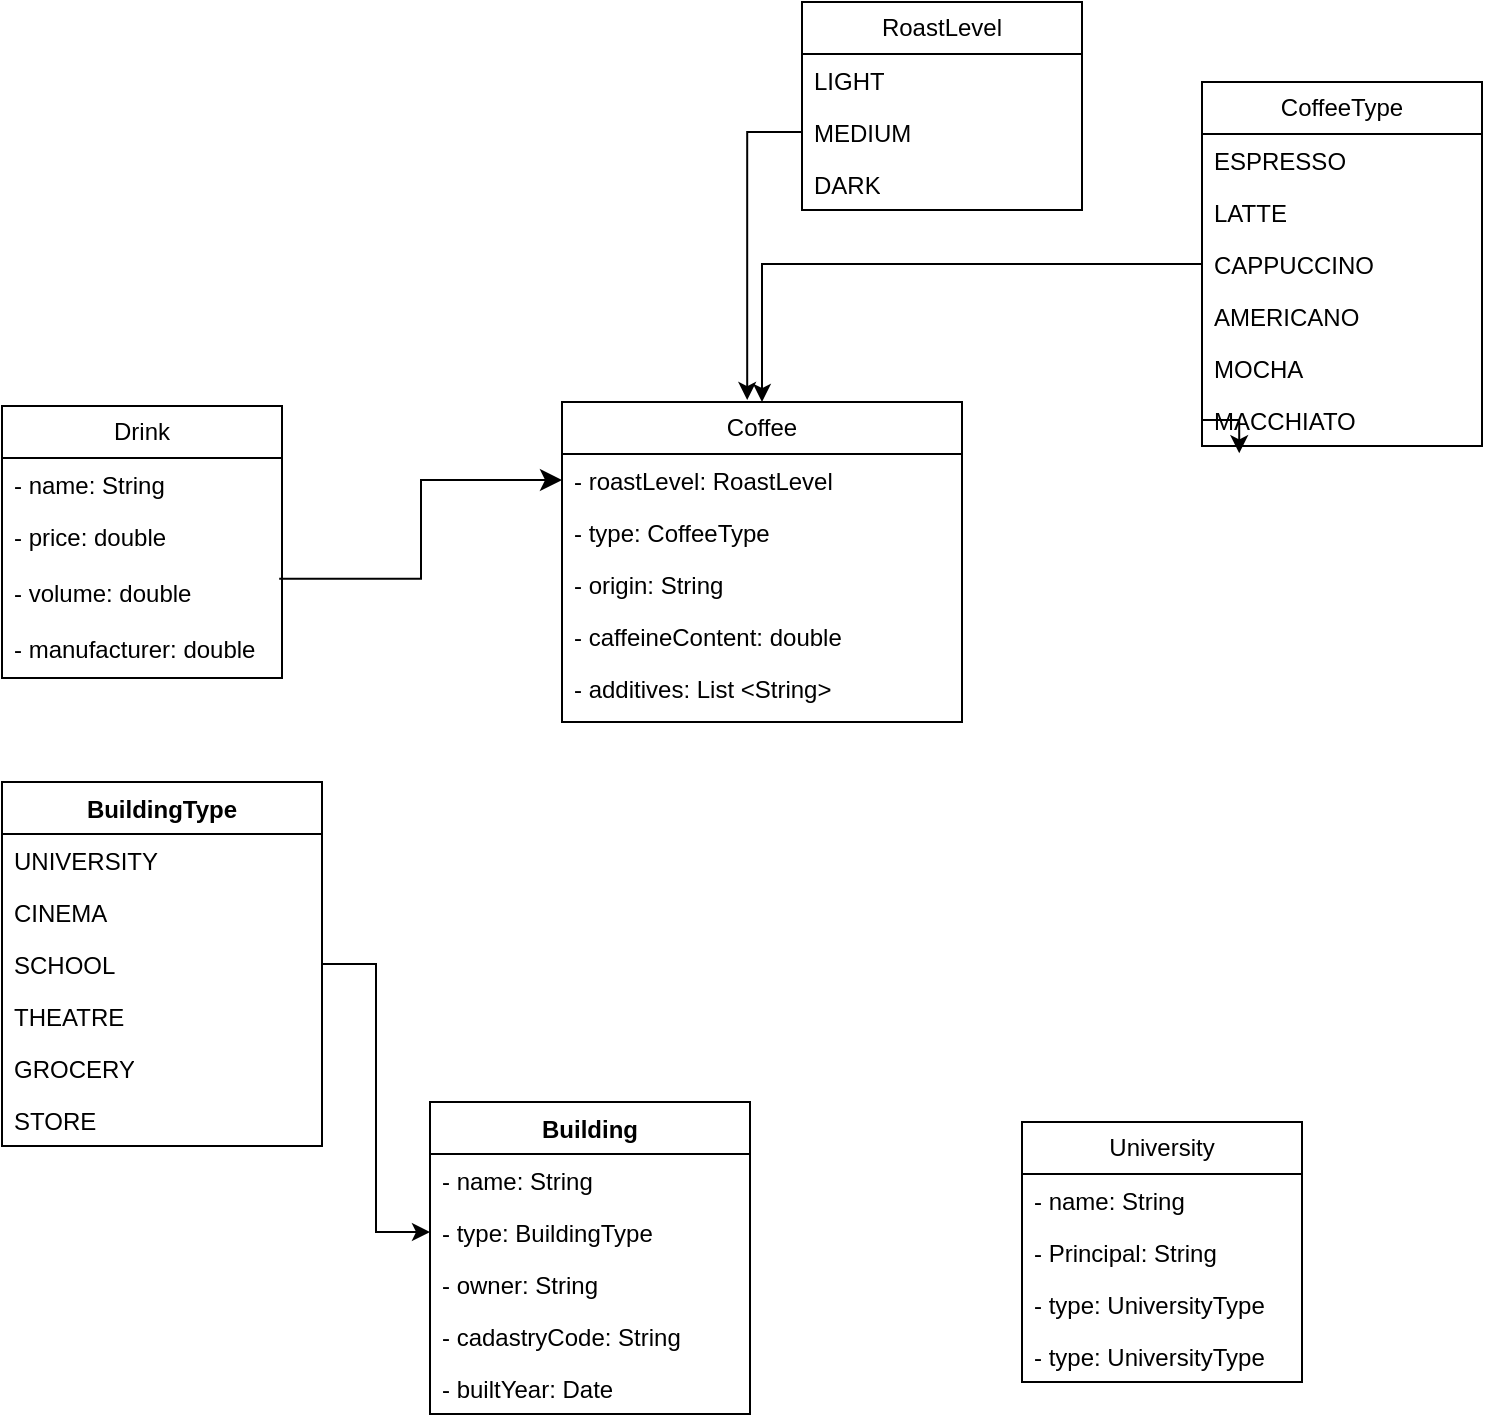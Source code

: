 <mxfile version="24.3.1" type="github">
  <diagram name="Page-1" id="FMfdvr8Tkq25NGHUM0uy">
    <mxGraphModel dx="794" dy="493" grid="1" gridSize="10" guides="1" tooltips="1" connect="1" arrows="1" fold="1" page="1" pageScale="1" pageWidth="827" pageHeight="1169" math="0" shadow="0">
      <root>
        <mxCell id="0" />
        <mxCell id="1" parent="0" />
        <mxCell id="WFAb-JO92HZYGPEsbWlz-5" value="Drink" style="swimlane;fontStyle=0;childLayout=stackLayout;horizontal=1;startSize=26;fillColor=none;horizontalStack=0;resizeParent=1;resizeParentMax=0;resizeLast=0;collapsible=1;marginBottom=0;whiteSpace=wrap;html=1;" vertex="1" parent="1">
          <mxGeometry x="40" y="282" width="140" height="136" as="geometry" />
        </mxCell>
        <mxCell id="WFAb-JO92HZYGPEsbWlz-6" value="- name: String" style="text;strokeColor=none;fillColor=none;align=left;verticalAlign=top;spacingLeft=4;spacingRight=4;overflow=hidden;rotatable=0;points=[[0,0.5],[1,0.5]];portConstraint=eastwest;whiteSpace=wrap;html=1;" vertex="1" parent="WFAb-JO92HZYGPEsbWlz-5">
          <mxGeometry y="26" width="140" height="26" as="geometry" />
        </mxCell>
        <mxCell id="WFAb-JO92HZYGPEsbWlz-7" value="- price: double" style="text;strokeColor=none;fillColor=none;align=left;verticalAlign=top;spacingLeft=4;spacingRight=4;overflow=hidden;rotatable=0;points=[[0,0.5],[1,0.5]];portConstraint=eastwest;whiteSpace=wrap;html=1;" vertex="1" parent="WFAb-JO92HZYGPEsbWlz-5">
          <mxGeometry y="52" width="140" height="28" as="geometry" />
        </mxCell>
        <mxCell id="WFAb-JO92HZYGPEsbWlz-9" value="- volume: double" style="text;strokeColor=none;fillColor=none;align=left;verticalAlign=top;spacingLeft=4;spacingRight=4;overflow=hidden;rotatable=0;points=[[0,0.5],[1,0.5]];portConstraint=eastwest;whiteSpace=wrap;html=1;" vertex="1" parent="WFAb-JO92HZYGPEsbWlz-5">
          <mxGeometry y="80" width="140" height="28" as="geometry" />
        </mxCell>
        <mxCell id="WFAb-JO92HZYGPEsbWlz-10" value="- manufacturer: double" style="text;strokeColor=none;fillColor=none;align=left;verticalAlign=top;spacingLeft=4;spacingRight=4;overflow=hidden;rotatable=0;points=[[0,0.5],[1,0.5]];portConstraint=eastwest;whiteSpace=wrap;html=1;" vertex="1" parent="WFAb-JO92HZYGPEsbWlz-5">
          <mxGeometry y="108" width="140" height="28" as="geometry" />
        </mxCell>
        <mxCell id="WFAb-JO92HZYGPEsbWlz-11" value="Coffee" style="swimlane;fontStyle=0;childLayout=stackLayout;horizontal=1;startSize=26;fillColor=none;horizontalStack=0;resizeParent=1;resizeParentMax=0;resizeLast=0;collapsible=1;marginBottom=0;whiteSpace=wrap;html=1;" vertex="1" parent="1">
          <mxGeometry x="320" y="280" width="200" height="160" as="geometry" />
        </mxCell>
        <mxCell id="WFAb-JO92HZYGPEsbWlz-12" value="- roastLevel: RoastLevel" style="text;strokeColor=none;fillColor=none;align=left;verticalAlign=top;spacingLeft=4;spacingRight=4;overflow=hidden;rotatable=0;points=[[0,0.5],[1,0.5]];portConstraint=eastwest;whiteSpace=wrap;html=1;" vertex="1" parent="WFAb-JO92HZYGPEsbWlz-11">
          <mxGeometry y="26" width="200" height="26" as="geometry" />
        </mxCell>
        <mxCell id="WFAb-JO92HZYGPEsbWlz-13" value="- type: CoffeeType" style="text;strokeColor=none;fillColor=none;align=left;verticalAlign=top;spacingLeft=4;spacingRight=4;overflow=hidden;rotatable=0;points=[[0,0.5],[1,0.5]];portConstraint=eastwest;whiteSpace=wrap;html=1;" vertex="1" parent="WFAb-JO92HZYGPEsbWlz-11">
          <mxGeometry y="52" width="200" height="26" as="geometry" />
        </mxCell>
        <mxCell id="WFAb-JO92HZYGPEsbWlz-14" value="- origin: String" style="text;strokeColor=none;fillColor=none;align=left;verticalAlign=top;spacingLeft=4;spacingRight=4;overflow=hidden;rotatable=0;points=[[0,0.5],[1,0.5]];portConstraint=eastwest;whiteSpace=wrap;html=1;" vertex="1" parent="WFAb-JO92HZYGPEsbWlz-11">
          <mxGeometry y="78" width="200" height="26" as="geometry" />
        </mxCell>
        <mxCell id="WFAb-JO92HZYGPEsbWlz-15" value="- caffeineContent: double" style="text;strokeColor=none;fillColor=none;align=left;verticalAlign=top;spacingLeft=4;spacingRight=4;overflow=hidden;rotatable=0;points=[[0,0.5],[1,0.5]];portConstraint=eastwest;whiteSpace=wrap;html=1;" vertex="1" parent="WFAb-JO92HZYGPEsbWlz-11">
          <mxGeometry y="104" width="200" height="26" as="geometry" />
        </mxCell>
        <mxCell id="WFAb-JO92HZYGPEsbWlz-16" value="- additives: List &amp;lt;String&amp;gt;" style="text;strokeColor=none;fillColor=none;align=left;verticalAlign=top;spacingLeft=4;spacingRight=4;overflow=hidden;rotatable=0;points=[[0,0.5],[1,0.5]];portConstraint=eastwest;whiteSpace=wrap;html=1;" vertex="1" parent="WFAb-JO92HZYGPEsbWlz-11">
          <mxGeometry y="130" width="200" height="30" as="geometry" />
        </mxCell>
        <mxCell id="WFAb-JO92HZYGPEsbWlz-17" value="" style="edgeStyle=elbowEdgeStyle;elbow=horizontal;endArrow=classic;html=1;curved=0;rounded=0;endSize=8;startSize=8;exitX=0.99;exitY=0.226;exitDx=0;exitDy=0;exitPerimeter=0;entryX=0;entryY=0.5;entryDx=0;entryDy=0;" edge="1" parent="1" source="WFAb-JO92HZYGPEsbWlz-9" target="WFAb-JO92HZYGPEsbWlz-12">
          <mxGeometry width="50" height="50" relative="1" as="geometry">
            <mxPoint x="200" y="372" as="sourcePoint" />
            <mxPoint x="250" y="322" as="targetPoint" />
          </mxGeometry>
        </mxCell>
        <mxCell id="WFAb-JO92HZYGPEsbWlz-18" value="Building" style="swimlane;fontStyle=1;align=center;verticalAlign=top;childLayout=stackLayout;horizontal=1;startSize=26;horizontalStack=0;resizeParent=1;resizeParentMax=0;resizeLast=0;collapsible=1;marginBottom=0;whiteSpace=wrap;html=1;" vertex="1" parent="1">
          <mxGeometry x="254" y="630" width="160" height="156" as="geometry" />
        </mxCell>
        <mxCell id="WFAb-JO92HZYGPEsbWlz-19" value="- name: String" style="text;strokeColor=none;fillColor=none;align=left;verticalAlign=top;spacingLeft=4;spacingRight=4;overflow=hidden;rotatable=0;points=[[0,0.5],[1,0.5]];portConstraint=eastwest;whiteSpace=wrap;html=1;" vertex="1" parent="WFAb-JO92HZYGPEsbWlz-18">
          <mxGeometry y="26" width="160" height="26" as="geometry" />
        </mxCell>
        <mxCell id="WFAb-JO92HZYGPEsbWlz-21" value="- type: BuildingType" style="text;strokeColor=none;fillColor=none;align=left;verticalAlign=top;spacingLeft=4;spacingRight=4;overflow=hidden;rotatable=0;points=[[0,0.5],[1,0.5]];portConstraint=eastwest;whiteSpace=wrap;html=1;" vertex="1" parent="WFAb-JO92HZYGPEsbWlz-18">
          <mxGeometry y="52" width="160" height="26" as="geometry" />
        </mxCell>
        <mxCell id="WFAb-JO92HZYGPEsbWlz-38" value="- owner: String" style="text;strokeColor=none;fillColor=none;align=left;verticalAlign=top;spacingLeft=4;spacingRight=4;overflow=hidden;rotatable=0;points=[[0,0.5],[1,0.5]];portConstraint=eastwest;whiteSpace=wrap;html=1;" vertex="1" parent="WFAb-JO92HZYGPEsbWlz-18">
          <mxGeometry y="78" width="160" height="26" as="geometry" />
        </mxCell>
        <mxCell id="WFAb-JO92HZYGPEsbWlz-39" value="- cadastryCode: String" style="text;strokeColor=none;fillColor=none;align=left;verticalAlign=top;spacingLeft=4;spacingRight=4;overflow=hidden;rotatable=0;points=[[0,0.5],[1,0.5]];portConstraint=eastwest;whiteSpace=wrap;html=1;" vertex="1" parent="WFAb-JO92HZYGPEsbWlz-18">
          <mxGeometry y="104" width="160" height="26" as="geometry" />
        </mxCell>
        <mxCell id="WFAb-JO92HZYGPEsbWlz-40" value="- builtYear: Date" style="text;strokeColor=none;fillColor=none;align=left;verticalAlign=top;spacingLeft=4;spacingRight=4;overflow=hidden;rotatable=0;points=[[0,0.5],[1,0.5]];portConstraint=eastwest;whiteSpace=wrap;html=1;" vertex="1" parent="WFAb-JO92HZYGPEsbWlz-18">
          <mxGeometry y="130" width="160" height="26" as="geometry" />
        </mxCell>
        <mxCell id="WFAb-JO92HZYGPEsbWlz-22" value="RoastLevel" style="swimlane;fontStyle=0;childLayout=stackLayout;horizontal=1;startSize=26;fillColor=none;horizontalStack=0;resizeParent=1;resizeParentMax=0;resizeLast=0;collapsible=1;marginBottom=0;whiteSpace=wrap;html=1;" vertex="1" parent="1">
          <mxGeometry x="440" y="80" width="140" height="104" as="geometry" />
        </mxCell>
        <mxCell id="WFAb-JO92HZYGPEsbWlz-23" value="LIGHT" style="text;strokeColor=none;fillColor=none;align=left;verticalAlign=top;spacingLeft=4;spacingRight=4;overflow=hidden;rotatable=0;points=[[0,0.5],[1,0.5]];portConstraint=eastwest;whiteSpace=wrap;html=1;" vertex="1" parent="WFAb-JO92HZYGPEsbWlz-22">
          <mxGeometry y="26" width="140" height="26" as="geometry" />
        </mxCell>
        <mxCell id="WFAb-JO92HZYGPEsbWlz-24" value="MEDIUM" style="text;strokeColor=none;fillColor=none;align=left;verticalAlign=top;spacingLeft=4;spacingRight=4;overflow=hidden;rotatable=0;points=[[0,0.5],[1,0.5]];portConstraint=eastwest;whiteSpace=wrap;html=1;" vertex="1" parent="WFAb-JO92HZYGPEsbWlz-22">
          <mxGeometry y="52" width="140" height="26" as="geometry" />
        </mxCell>
        <mxCell id="WFAb-JO92HZYGPEsbWlz-25" value="DARK" style="text;strokeColor=none;fillColor=none;align=left;verticalAlign=top;spacingLeft=4;spacingRight=4;overflow=hidden;rotatable=0;points=[[0,0.5],[1,0.5]];portConstraint=eastwest;whiteSpace=wrap;html=1;" vertex="1" parent="WFAb-JO92HZYGPEsbWlz-22">
          <mxGeometry y="78" width="140" height="26" as="geometry" />
        </mxCell>
        <mxCell id="WFAb-JO92HZYGPEsbWlz-28" style="edgeStyle=orthogonalEdgeStyle;rounded=0;orthogonalLoop=1;jettySize=auto;html=1;exitX=0;exitY=0.5;exitDx=0;exitDy=0;entryX=0.463;entryY=-0.006;entryDx=0;entryDy=0;entryPerimeter=0;" edge="1" parent="1" source="WFAb-JO92HZYGPEsbWlz-24" target="WFAb-JO92HZYGPEsbWlz-11">
          <mxGeometry relative="1" as="geometry" />
        </mxCell>
        <mxCell id="WFAb-JO92HZYGPEsbWlz-29" value="CoffeeType" style="swimlane;fontStyle=0;childLayout=stackLayout;horizontal=1;startSize=26;fillColor=none;horizontalStack=0;resizeParent=1;resizeParentMax=0;resizeLast=0;collapsible=1;marginBottom=0;whiteSpace=wrap;html=1;" vertex="1" parent="1">
          <mxGeometry x="640" y="120" width="140" height="182" as="geometry" />
        </mxCell>
        <mxCell id="WFAb-JO92HZYGPEsbWlz-30" value="ESPRESSO" style="text;strokeColor=none;fillColor=none;align=left;verticalAlign=top;spacingLeft=4;spacingRight=4;overflow=hidden;rotatable=0;points=[[0,0.5],[1,0.5]];portConstraint=eastwest;whiteSpace=wrap;html=1;" vertex="1" parent="WFAb-JO92HZYGPEsbWlz-29">
          <mxGeometry y="26" width="140" height="26" as="geometry" />
        </mxCell>
        <mxCell id="WFAb-JO92HZYGPEsbWlz-31" value="LATTE" style="text;strokeColor=none;fillColor=none;align=left;verticalAlign=top;spacingLeft=4;spacingRight=4;overflow=hidden;rotatable=0;points=[[0,0.5],[1,0.5]];portConstraint=eastwest;whiteSpace=wrap;html=1;" vertex="1" parent="WFAb-JO92HZYGPEsbWlz-29">
          <mxGeometry y="52" width="140" height="26" as="geometry" />
        </mxCell>
        <mxCell id="WFAb-JO92HZYGPEsbWlz-32" value="CAPPUCCINO" style="text;strokeColor=none;fillColor=none;align=left;verticalAlign=top;spacingLeft=4;spacingRight=4;overflow=hidden;rotatable=0;points=[[0,0.5],[1,0.5]];portConstraint=eastwest;whiteSpace=wrap;html=1;" vertex="1" parent="WFAb-JO92HZYGPEsbWlz-29">
          <mxGeometry y="78" width="140" height="26" as="geometry" />
        </mxCell>
        <mxCell id="WFAb-JO92HZYGPEsbWlz-33" value="AMERICANO" style="text;strokeColor=none;fillColor=none;align=left;verticalAlign=top;spacingLeft=4;spacingRight=4;overflow=hidden;rotatable=0;points=[[0,0.5],[1,0.5]];portConstraint=eastwest;whiteSpace=wrap;html=1;" vertex="1" parent="WFAb-JO92HZYGPEsbWlz-29">
          <mxGeometry y="104" width="140" height="26" as="geometry" />
        </mxCell>
        <mxCell id="WFAb-JO92HZYGPEsbWlz-34" value="MOCHA" style="text;strokeColor=none;fillColor=none;align=left;verticalAlign=top;spacingLeft=4;spacingRight=4;overflow=hidden;rotatable=0;points=[[0,0.5],[1,0.5]];portConstraint=eastwest;whiteSpace=wrap;html=1;" vertex="1" parent="WFAb-JO92HZYGPEsbWlz-29">
          <mxGeometry y="130" width="140" height="26" as="geometry" />
        </mxCell>
        <mxCell id="WFAb-JO92HZYGPEsbWlz-35" value="MACCHIATO" style="text;strokeColor=none;fillColor=none;align=left;verticalAlign=top;spacingLeft=4;spacingRight=4;overflow=hidden;rotatable=0;points=[[0,0.5],[1,0.5]];portConstraint=eastwest;whiteSpace=wrap;html=1;" vertex="1" parent="WFAb-JO92HZYGPEsbWlz-29">
          <mxGeometry y="156" width="140" height="26" as="geometry" />
        </mxCell>
        <mxCell id="WFAb-JO92HZYGPEsbWlz-36" style="edgeStyle=orthogonalEdgeStyle;rounded=0;orthogonalLoop=1;jettySize=auto;html=1;exitX=0;exitY=0.5;exitDx=0;exitDy=0;entryX=0.133;entryY=1.141;entryDx=0;entryDy=0;entryPerimeter=0;" edge="1" parent="WFAb-JO92HZYGPEsbWlz-29" source="WFAb-JO92HZYGPEsbWlz-35" target="WFAb-JO92HZYGPEsbWlz-35">
          <mxGeometry relative="1" as="geometry" />
        </mxCell>
        <mxCell id="WFAb-JO92HZYGPEsbWlz-37" style="edgeStyle=orthogonalEdgeStyle;rounded=0;orthogonalLoop=1;jettySize=auto;html=1;exitX=0;exitY=0.5;exitDx=0;exitDy=0;" edge="1" parent="1" source="WFAb-JO92HZYGPEsbWlz-32" target="WFAb-JO92HZYGPEsbWlz-11">
          <mxGeometry relative="1" as="geometry" />
        </mxCell>
        <mxCell id="WFAb-JO92HZYGPEsbWlz-41" value="BuildingType" style="swimlane;fontStyle=1;align=center;verticalAlign=top;childLayout=stackLayout;horizontal=1;startSize=26;horizontalStack=0;resizeParent=1;resizeParentMax=0;resizeLast=0;collapsible=1;marginBottom=0;whiteSpace=wrap;html=1;" vertex="1" parent="1">
          <mxGeometry x="40" y="470" width="160" height="182" as="geometry" />
        </mxCell>
        <mxCell id="WFAb-JO92HZYGPEsbWlz-42" value="UNIVERSITY" style="text;strokeColor=none;fillColor=none;align=left;verticalAlign=top;spacingLeft=4;spacingRight=4;overflow=hidden;rotatable=0;points=[[0,0.5],[1,0.5]];portConstraint=eastwest;whiteSpace=wrap;html=1;" vertex="1" parent="WFAb-JO92HZYGPEsbWlz-41">
          <mxGeometry y="26" width="160" height="26" as="geometry" />
        </mxCell>
        <mxCell id="WFAb-JO92HZYGPEsbWlz-44" value="CINEMA" style="text;strokeColor=none;fillColor=none;align=left;verticalAlign=top;spacingLeft=4;spacingRight=4;overflow=hidden;rotatable=0;points=[[0,0.5],[1,0.5]];portConstraint=eastwest;whiteSpace=wrap;html=1;" vertex="1" parent="WFAb-JO92HZYGPEsbWlz-41">
          <mxGeometry y="52" width="160" height="26" as="geometry" />
        </mxCell>
        <mxCell id="WFAb-JO92HZYGPEsbWlz-48" value="SCHOOL" style="text;strokeColor=none;fillColor=none;align=left;verticalAlign=top;spacingLeft=4;spacingRight=4;overflow=hidden;rotatable=0;points=[[0,0.5],[1,0.5]];portConstraint=eastwest;whiteSpace=wrap;html=1;" vertex="1" parent="WFAb-JO92HZYGPEsbWlz-41">
          <mxGeometry y="78" width="160" height="26" as="geometry" />
        </mxCell>
        <mxCell id="WFAb-JO92HZYGPEsbWlz-49" value="THEATRE" style="text;strokeColor=none;fillColor=none;align=left;verticalAlign=top;spacingLeft=4;spacingRight=4;overflow=hidden;rotatable=0;points=[[0,0.5],[1,0.5]];portConstraint=eastwest;whiteSpace=wrap;html=1;" vertex="1" parent="WFAb-JO92HZYGPEsbWlz-41">
          <mxGeometry y="104" width="160" height="26" as="geometry" />
        </mxCell>
        <mxCell id="WFAb-JO92HZYGPEsbWlz-50" value="GROCERY" style="text;strokeColor=none;fillColor=none;align=left;verticalAlign=top;spacingLeft=4;spacingRight=4;overflow=hidden;rotatable=0;points=[[0,0.5],[1,0.5]];portConstraint=eastwest;whiteSpace=wrap;html=1;" vertex="1" parent="WFAb-JO92HZYGPEsbWlz-41">
          <mxGeometry y="130" width="160" height="26" as="geometry" />
        </mxCell>
        <mxCell id="WFAb-JO92HZYGPEsbWlz-51" value="STORE" style="text;strokeColor=none;fillColor=none;align=left;verticalAlign=top;spacingLeft=4;spacingRight=4;overflow=hidden;rotatable=0;points=[[0,0.5],[1,0.5]];portConstraint=eastwest;whiteSpace=wrap;html=1;" vertex="1" parent="WFAb-JO92HZYGPEsbWlz-41">
          <mxGeometry y="156" width="160" height="26" as="geometry" />
        </mxCell>
        <mxCell id="WFAb-JO92HZYGPEsbWlz-52" style="edgeStyle=orthogonalEdgeStyle;rounded=0;orthogonalLoop=1;jettySize=auto;html=1;exitX=1;exitY=0.5;exitDx=0;exitDy=0;entryX=0;entryY=0.5;entryDx=0;entryDy=0;" edge="1" parent="1" source="WFAb-JO92HZYGPEsbWlz-48" target="WFAb-JO92HZYGPEsbWlz-21">
          <mxGeometry relative="1" as="geometry" />
        </mxCell>
        <mxCell id="WFAb-JO92HZYGPEsbWlz-53" value="University" style="swimlane;fontStyle=0;childLayout=stackLayout;horizontal=1;startSize=26;fillColor=none;horizontalStack=0;resizeParent=1;resizeParentMax=0;resizeLast=0;collapsible=1;marginBottom=0;whiteSpace=wrap;html=1;" vertex="1" parent="1">
          <mxGeometry x="550" y="640" width="140" height="130" as="geometry" />
        </mxCell>
        <mxCell id="WFAb-JO92HZYGPEsbWlz-55" value="- name: String" style="text;strokeColor=none;fillColor=none;align=left;verticalAlign=top;spacingLeft=4;spacingRight=4;overflow=hidden;rotatable=0;points=[[0,0.5],[1,0.5]];portConstraint=eastwest;whiteSpace=wrap;html=1;" vertex="1" parent="WFAb-JO92HZYGPEsbWlz-53">
          <mxGeometry y="26" width="140" height="26" as="geometry" />
        </mxCell>
        <mxCell id="WFAb-JO92HZYGPEsbWlz-56" value="- Principal: String" style="text;strokeColor=none;fillColor=none;align=left;verticalAlign=top;spacingLeft=4;spacingRight=4;overflow=hidden;rotatable=0;points=[[0,0.5],[1,0.5]];portConstraint=eastwest;whiteSpace=wrap;html=1;" vertex="1" parent="WFAb-JO92HZYGPEsbWlz-53">
          <mxGeometry y="52" width="140" height="26" as="geometry" />
        </mxCell>
        <mxCell id="WFAb-JO92HZYGPEsbWlz-57" value="- type: UniversityType" style="text;strokeColor=none;fillColor=none;align=left;verticalAlign=top;spacingLeft=4;spacingRight=4;overflow=hidden;rotatable=0;points=[[0,0.5],[1,0.5]];portConstraint=eastwest;whiteSpace=wrap;html=1;" vertex="1" parent="WFAb-JO92HZYGPEsbWlz-53">
          <mxGeometry y="78" width="140" height="26" as="geometry" />
        </mxCell>
        <mxCell id="WFAb-JO92HZYGPEsbWlz-58" value="- type: UniversityType" style="text;strokeColor=none;fillColor=none;align=left;verticalAlign=top;spacingLeft=4;spacingRight=4;overflow=hidden;rotatable=0;points=[[0,0.5],[1,0.5]];portConstraint=eastwest;whiteSpace=wrap;html=1;" vertex="1" parent="WFAb-JO92HZYGPEsbWlz-53">
          <mxGeometry y="104" width="140" height="26" as="geometry" />
        </mxCell>
      </root>
    </mxGraphModel>
  </diagram>
</mxfile>
